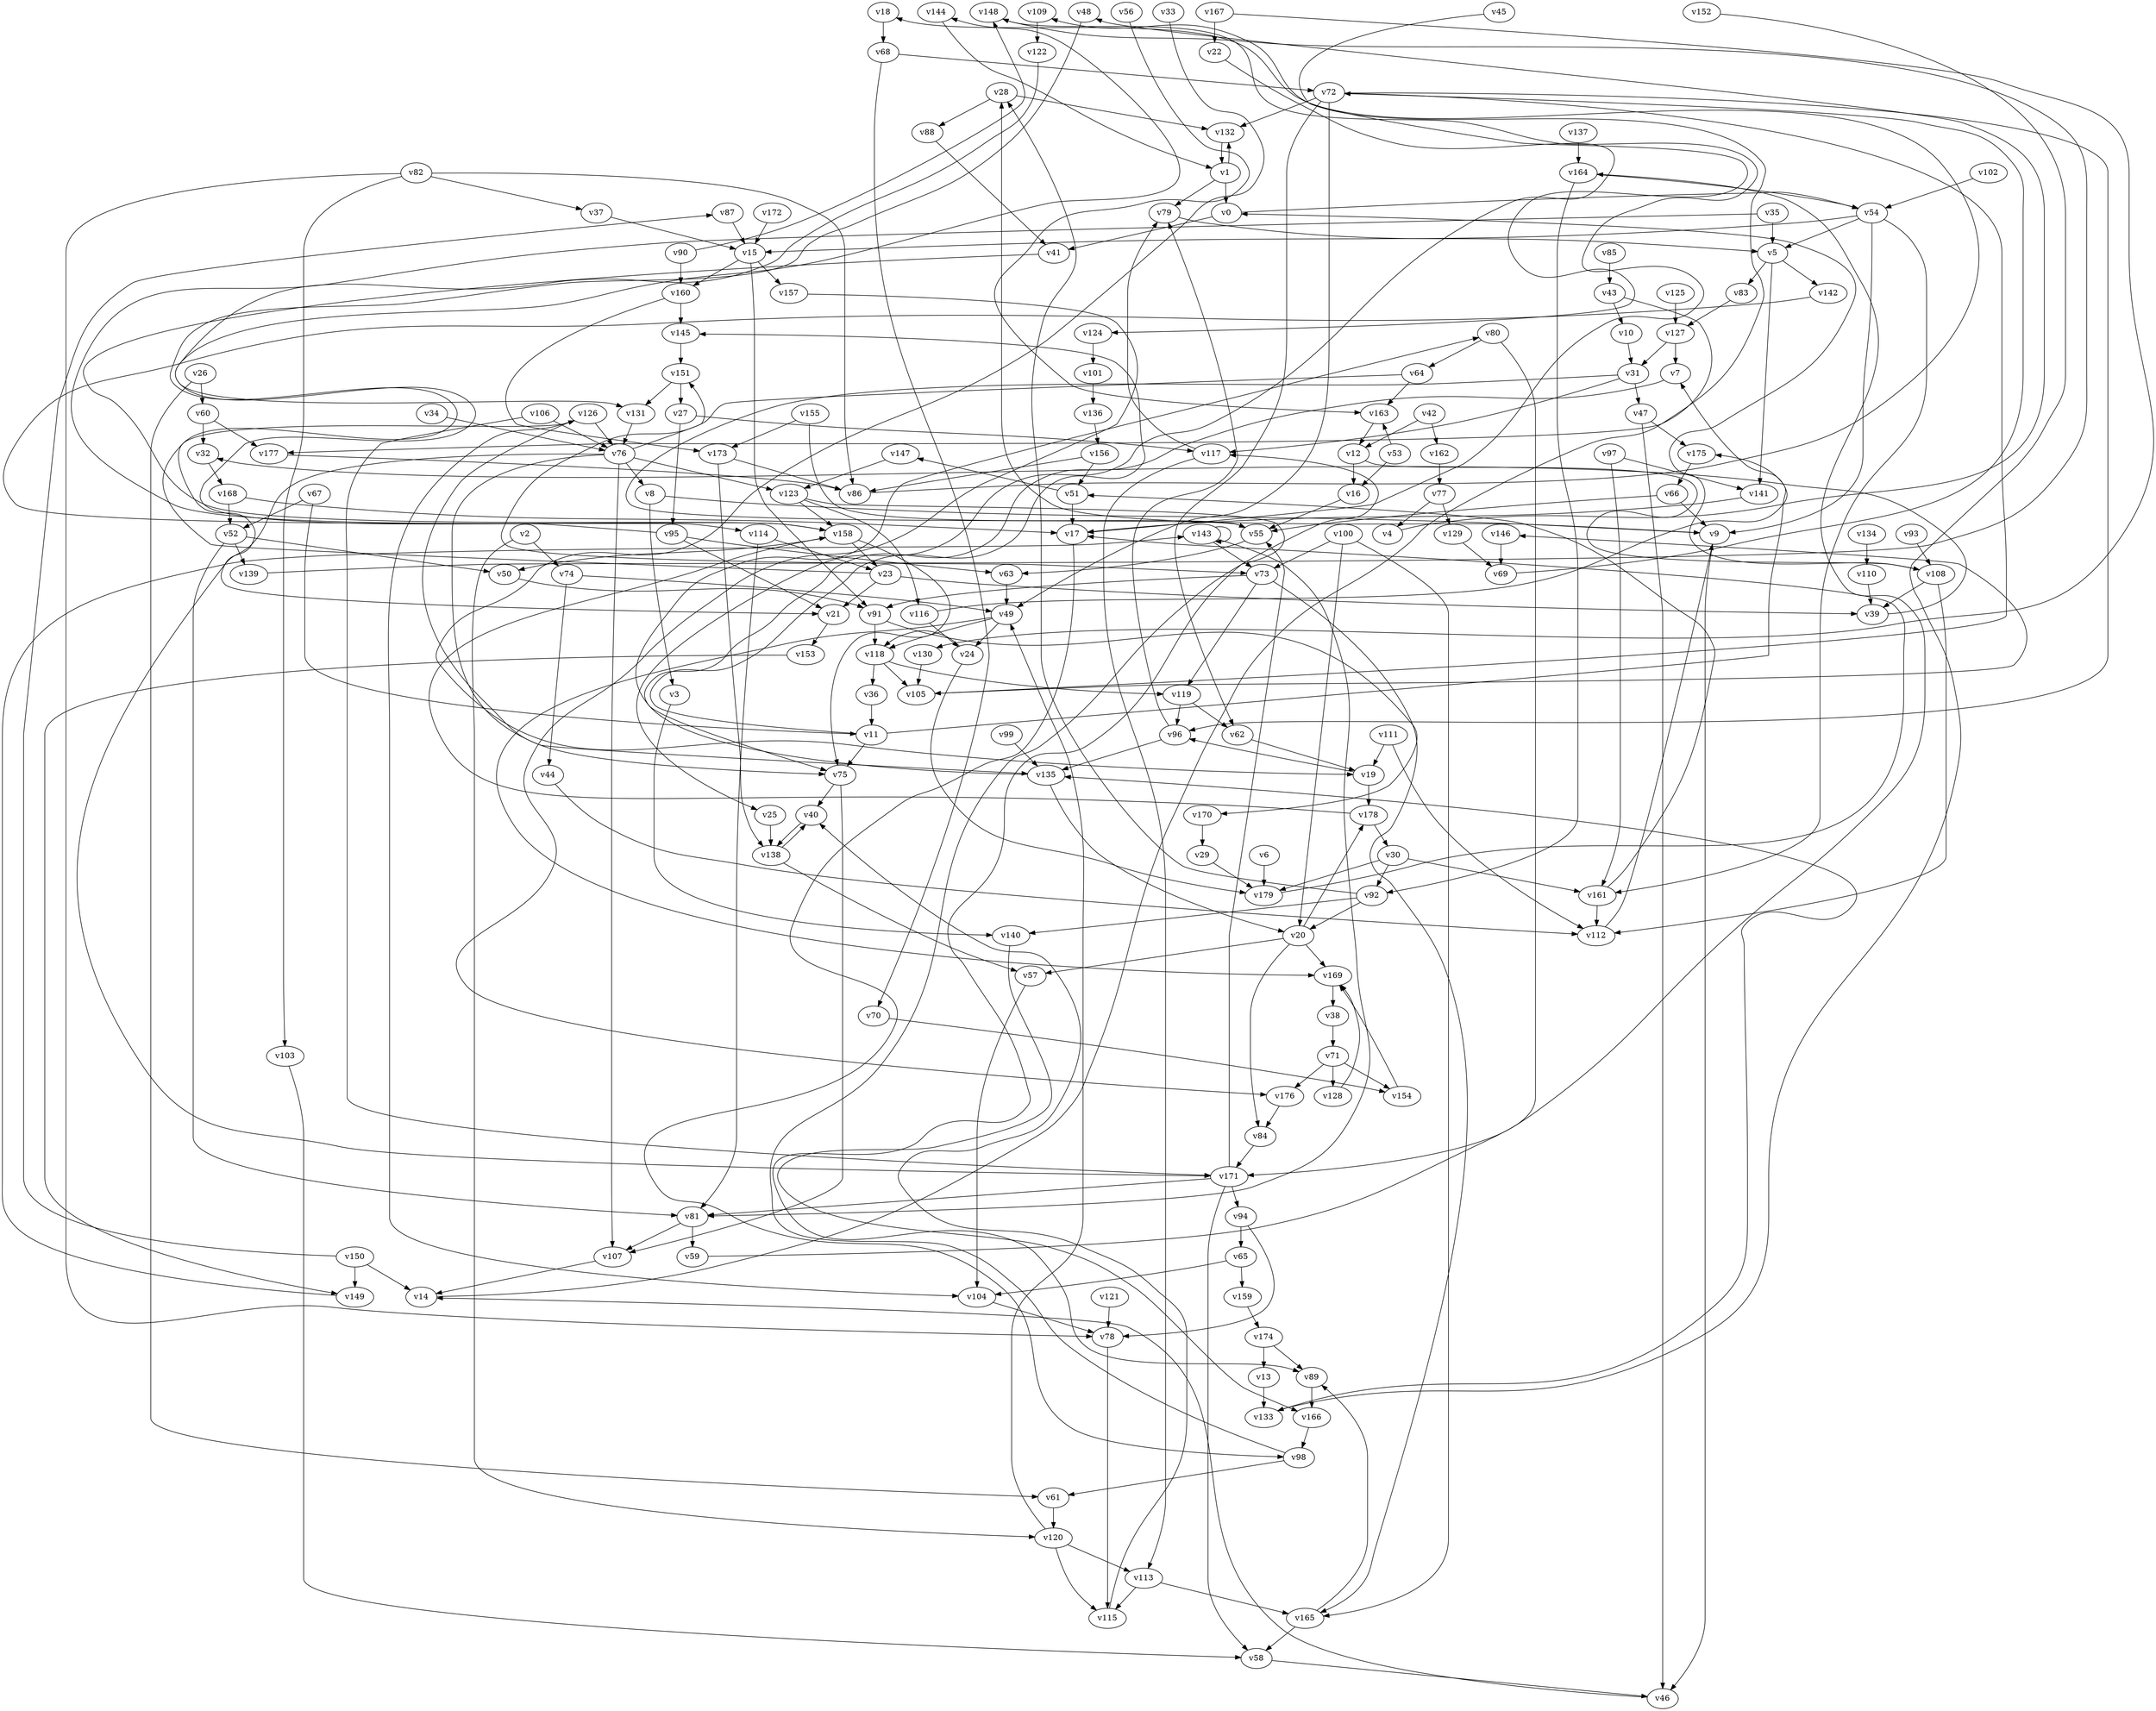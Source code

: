 // Benchmark game 259 - 180 vertices
// time_bound: 18
// targets: v34
digraph G {
    v0 [name="v0", player=1];
    v1 [name="v1", player=0];
    v2 [name="v2", player=1];
    v3 [name="v3", player=1];
    v4 [name="v4", player=1];
    v5 [name="v5", player=0];
    v6 [name="v6", player=1];
    v7 [name="v7", player=0];
    v8 [name="v8", player=0];
    v9 [name="v9", player=1];
    v10 [name="v10", player=0];
    v11 [name="v11", player=0];
    v12 [name="v12", player=0];
    v13 [name="v13", player=1];
    v14 [name="v14", player=1];
    v15 [name="v15", player=0];
    v16 [name="v16", player=1];
    v17 [name="v17", player=0];
    v18 [name="v18", player=1];
    v19 [name="v19", player=0];
    v20 [name="v20", player=1];
    v21 [name="v21", player=1];
    v22 [name="v22", player=1];
    v23 [name="v23", player=0];
    v24 [name="v24", player=0];
    v25 [name="v25", player=0];
    v26 [name="v26", player=1];
    v27 [name="v27", player=0];
    v28 [name="v28", player=1];
    v29 [name="v29", player=0];
    v30 [name="v30", player=1];
    v31 [name="v31", player=1];
    v32 [name="v32", player=0];
    v33 [name="v33", player=0];
    v34 [name="v34", player=1, target=1];
    v35 [name="v35", player=1];
    v36 [name="v36", player=0];
    v37 [name="v37", player=1];
    v38 [name="v38", player=1];
    v39 [name="v39", player=1];
    v40 [name="v40", player=0];
    v41 [name="v41", player=1];
    v42 [name="v42", player=1];
    v43 [name="v43", player=0];
    v44 [name="v44", player=0];
    v45 [name="v45", player=1];
    v46 [name="v46", player=1];
    v47 [name="v47", player=0];
    v48 [name="v48", player=1];
    v49 [name="v49", player=1];
    v50 [name="v50", player=0];
    v51 [name="v51", player=0];
    v52 [name="v52", player=1];
    v53 [name="v53", player=0];
    v54 [name="v54", player=0];
    v55 [name="v55", player=0];
    v56 [name="v56", player=0];
    v57 [name="v57", player=0];
    v58 [name="v58", player=0];
    v59 [name="v59", player=1];
    v60 [name="v60", player=0];
    v61 [name="v61", player=0];
    v62 [name="v62", player=1];
    v63 [name="v63", player=1];
    v64 [name="v64", player=1];
    v65 [name="v65", player=0];
    v66 [name="v66", player=1];
    v67 [name="v67", player=1];
    v68 [name="v68", player=1];
    v69 [name="v69", player=1];
    v70 [name="v70", player=1];
    v71 [name="v71", player=1];
    v72 [name="v72", player=1];
    v73 [name="v73", player=0];
    v74 [name="v74", player=0];
    v75 [name="v75", player=1];
    v76 [name="v76", player=1];
    v77 [name="v77", player=1];
    v78 [name="v78", player=1];
    v79 [name="v79", player=0];
    v80 [name="v80", player=1];
    v81 [name="v81", player=1];
    v82 [name="v82", player=0];
    v83 [name="v83", player=0];
    v84 [name="v84", player=0];
    v85 [name="v85", player=0];
    v86 [name="v86", player=1];
    v87 [name="v87", player=1];
    v88 [name="v88", player=0];
    v89 [name="v89", player=1];
    v90 [name="v90", player=1];
    v91 [name="v91", player=0];
    v92 [name="v92", player=1];
    v93 [name="v93", player=0];
    v94 [name="v94", player=0];
    v95 [name="v95", player=0];
    v96 [name="v96", player=0];
    v97 [name="v97", player=1];
    v98 [name="v98", player=0];
    v99 [name="v99", player=0];
    v100 [name="v100", player=0];
    v101 [name="v101", player=1];
    v102 [name="v102", player=0];
    v103 [name="v103", player=0];
    v104 [name="v104", player=1];
    v105 [name="v105", player=1];
    v106 [name="v106", player=0];
    v107 [name="v107", player=1];
    v108 [name="v108", player=1];
    v109 [name="v109", player=0];
    v110 [name="v110", player=0];
    v111 [name="v111", player=0];
    v112 [name="v112", player=1];
    v113 [name="v113", player=0];
    v114 [name="v114", player=1];
    v115 [name="v115", player=0];
    v116 [name="v116", player=0];
    v117 [name="v117", player=0];
    v118 [name="v118", player=1];
    v119 [name="v119", player=0];
    v120 [name="v120", player=1];
    v121 [name="v121", player=1];
    v122 [name="v122", player=0];
    v123 [name="v123", player=1];
    v124 [name="v124", player=0];
    v125 [name="v125", player=1];
    v126 [name="v126", player=0];
    v127 [name="v127", player=0];
    v128 [name="v128", player=0];
    v129 [name="v129", player=0];
    v130 [name="v130", player=0];
    v131 [name="v131", player=0];
    v132 [name="v132", player=0];
    v133 [name="v133", player=0];
    v134 [name="v134", player=1];
    v135 [name="v135", player=1];
    v136 [name="v136", player=0];
    v137 [name="v137", player=0];
    v138 [name="v138", player=1];
    v139 [name="v139", player=0];
    v140 [name="v140", player=1];
    v141 [name="v141", player=0];
    v142 [name="v142", player=1];
    v143 [name="v143", player=0];
    v144 [name="v144", player=1];
    v145 [name="v145", player=1];
    v146 [name="v146", player=1];
    v147 [name="v147", player=1];
    v148 [name="v148", player=1];
    v149 [name="v149", player=1];
    v150 [name="v150", player=1];
    v151 [name="v151", player=0];
    v152 [name="v152", player=0];
    v153 [name="v153", player=1];
    v154 [name="v154", player=1];
    v155 [name="v155", player=1];
    v156 [name="v156", player=1];
    v157 [name="v157", player=0];
    v158 [name="v158", player=0];
    v159 [name="v159", player=1];
    v160 [name="v160", player=1];
    v161 [name="v161", player=0];
    v162 [name="v162", player=0];
    v163 [name="v163", player=1];
    v164 [name="v164", player=0];
    v165 [name="v165", player=0];
    v166 [name="v166", player=0];
    v167 [name="v167", player=0];
    v168 [name="v168", player=1];
    v169 [name="v169", player=0];
    v170 [name="v170", player=1];
    v171 [name="v171", player=1];
    v172 [name="v172", player=0];
    v173 [name="v173", player=0];
    v174 [name="v174", player=0];
    v175 [name="v175", player=0];
    v176 [name="v176", player=1];
    v177 [name="v177", player=1];
    v178 [name="v178", player=1];
    v179 [name="v179", player=1];

    v0 -> v54 [constraint="t mod 3 == 0"];
    v1 -> v0;
    v2 -> v74;
    v3 -> v140;
    v4 -> v48 [constraint="t < 7"];
    v5 -> v83;
    v6 -> v179;
    v7 -> v75 [constraint="t < 13"];
    v8 -> v9 [constraint="t < 6"];
    v9 -> v28;
    v10 -> v31;
    v11 -> v145 [constraint="t mod 3 == 2"];
    v12 -> v108 [constraint="t >= 4"];
    v13 -> v133;
    v14 -> v109 [constraint="t mod 4 == 0"];
    v15 -> v91;
    v16 -> v55;
    v17 -> v98 [constraint="t < 9"];
    v18 -> v68;
    v19 -> v96 [constraint="t mod 4 == 0"];
    v20 -> v84;
    v21 -> v153;
    v22 -> v25 [constraint="t mod 5 == 1"];
    v23 -> v126 [constraint="t mod 2 == 1"];
    v24 -> v118 [constraint="t < 15"];
    v25 -> v138;
    v26 -> v61;
    v27 -> v95;
    v28 -> v88;
    v29 -> v179;
    v30 -> v179;
    v31 -> v55 [constraint="t >= 3"];
    v32 -> v168;
    v33 -> v19 [constraint="t >= 2"];
    v34 -> v76;
    v35 -> v158 [constraint="t mod 3 == 0"];
    v36 -> v11;
    v37 -> v15;
    v38 -> v71;
    v39 -> v32 [constraint="t >= 2"];
    v40 -> v138;
    v41 -> v158 [constraint="t mod 3 == 2"];
    v42 -> v12;
    v43 -> v177 [constraint="t < 10"];
    v44 -> v112;
    v45 -> v124 [constraint="t < 8"];
    v46 -> v14 [constraint="t mod 2 == 1"];
    v47 -> v175;
    v48 -> v21 [constraint="t < 7"];
    v49 -> v169 [constraint="t >= 3"];
    v50 -> v91;
    v51 -> v147 [constraint="t >= 5"];
    v52 -> v139;
    v53 -> v163 [constraint="t mod 3 == 1"];
    v54 -> v9;
    v55 -> v63;
    v56 -> v163 [constraint="t mod 4 == 3"];
    v57 -> v104;
    v58 -> v46;
    v59 -> v164 [constraint="t >= 4"];
    v60 -> v177;
    v61 -> v120;
    v62 -> v19;
    v63 -> v49;
    v64 -> v73 [constraint="t < 14"];
    v65 -> v159;
    v66 -> v9;
    v67 -> v52;
    v68 -> v72;
    v69 -> v72 [constraint="t < 12"];
    v70 -> v154;
    v71 -> v176;
    v72 -> v132;
    v73 -> v165 [constraint="t < 10"];
    v74 -> v49;
    v75 -> v40;
    v76 -> v171 [constraint="t < 5"];
    v77 -> v129;
    v78 -> v115;
    v79 -> v5;
    v80 -> v171;
    v81 -> v59;
    v82 -> v37;
    v83 -> v127;
    v84 -> v171;
    v85 -> v43;
    v86 -> v18 [constraint="t mod 3 == 0"];
    v87 -> v15;
    v88 -> v41;
    v89 -> v166;
    v90 -> v148 [constraint="t mod 5 == 2"];
    v91 -> v170 [constraint="t mod 3 == 1"];
    v92 -> v28;
    v93 -> v108;
    v94 -> v78;
    v95 -> v144 [constraint="t >= 3"];
    v96 -> v135;
    v97 -> v161;
    v98 -> v117 [constraint="t < 8"];
    v99 -> v135;
    v100 -> v73;
    v101 -> v136;
    v102 -> v54;
    v103 -> v58;
    v104 -> v78;
    v105 -> v146 [constraint="t >= 4"];
    v106 -> v171;
    v107 -> v14;
    v108 -> v0 [constraint="t mod 5 == 3"];
    v109 -> v122;
    v110 -> v39;
    v111 -> v19;
    v112 -> v9 [constraint="t mod 4 == 1"];
    v113 -> v115;
    v114 -> v23;
    v115 -> v40 [constraint="t < 8"];
    v116 -> v7 [constraint="t mod 5 == 2"];
    v117 -> v79;
    v118 -> v119;
    v119 -> v96;
    v120 -> v49;
    v121 -> v78;
    v122 -> v131 [constraint="t >= 5"];
    v123 -> v89 [constraint="t >= 4"];
    v124 -> v101;
    v125 -> v127;
    v126 -> v135;
    v127 -> v31;
    v128 -> v169 [constraint="t < 7"];
    v129 -> v69;
    v130 -> v105;
    v131 -> v76;
    v132 -> v1;
    v133 -> v135 [constraint="t < 10"];
    v134 -> v110;
    v135 -> v80 [constraint="t mod 2 == 0"];
    v136 -> v156;
    v137 -> v164;
    v138 -> v57;
    v139 -> v148 [constraint="t < 14"];
    v140 -> v166 [constraint="t >= 4"];
    v141 -> v17;
    v142 -> v114 [constraint="t < 9"];
    v143 -> v81 [constraint="t >= 1"];
    v144 -> v1 [constraint="t < 9"];
    v145 -> v151;
    v146 -> v69;
    v147 -> v123;
    v148 -> v17 [constraint="t >= 4"];
    v149 -> v143 [constraint="t >= 5"];
    v150 -> v87 [constraint="t < 14"];
    v151 -> v131;
    v152 -> v133 [constraint="t >= 1"];
    v153 -> v149 [constraint="t < 10"];
    v154 -> v169;
    v155 -> v173;
    v156 -> v51;
    v157 -> v176 [constraint="t >= 2"];
    v158 -> v23;
    v159 -> v174;
    v160 -> v145;
    v161 -> v51 [constraint="t >= 2"];
    v162 -> v77;
    v163 -> v12;
    v164 -> v54;
    v165 -> v89;
    v166 -> v98;
    v167 -> v130 [constraint="t mod 2 == 0"];
    v168 -> v17;
    v169 -> v38;
    v170 -> v29;
    v171 -> v58;
    v172 -> v15;
    v173 -> v86;
    v174 -> v13;
    v175 -> v66;
    v176 -> v84;
    v177 -> v86 [constraint="t mod 2 == 1"];
    v178 -> v158 [constraint="t mod 3 == 2"];
    v179 -> v17 [constraint="t < 5"];
    v65 -> v104;
    v116 -> v24;
    v164 -> v92;
    v73 -> v119;
    v23 -> v21;
    v52 -> v81;
    v143 -> v143;
    v73 -> v91;
    v174 -> v89;
    v30 -> v92;
    v26 -> v60;
    v20 -> v178;
    v11 -> v75;
    v64 -> v163;
    v156 -> v86;
    v67 -> v11;
    v72 -> v96;
    v120 -> v113;
    v143 -> v73;
    v114 -> v81;
    v19 -> v178;
    v171 -> v81;
    v28 -> v132;
    v23 -> v39;
    v155 -> v55;
    v75 -> v107;
    v171 -> v94;
    v158 -> v75;
    v72 -> v105;
    v151 -> v27;
    v135 -> v20;
    v76 -> v8;
    v53 -> v16;
    v27 -> v117;
    v5 -> v142;
    v76 -> v123;
    v150 -> v14;
    v54 -> v5;
    v123 -> v158;
    v24 -> v179;
    v117 -> v113;
    v54 -> v15;
    v92 -> v20;
    v20 -> v57;
    v173 -> v138;
    v76 -> v75;
    v20 -> v169;
    v80 -> v64;
    v106 -> v76;
    v127 -> v7;
    v98 -> v61;
    v60 -> v32;
    v94 -> v65;
    v76 -> v107;
    v72 -> v62;
    v15 -> v160;
    v76 -> v151;
    v9 -> v46;
    v92 -> v140;
    v49 -> v24;
    v95 -> v63;
    v2 -> v120;
    v108 -> v112;
    v35 -> v5;
    v1 -> v79;
    v167 -> v22;
    v108 -> v39;
    v171 -> v55;
    v1 -> v132;
    v51 -> v17;
    v126 -> v104;
    v158 -> v50;
    v0 -> v41;
    v47 -> v46;
    v111 -> v112;
    v90 -> v160;
    v118 -> v36;
    v150 -> v149;
    v31 -> v47;
    v8 -> v3;
    v49 -> v118;
    v71 -> v154;
    v74 -> v44;
    v52 -> v50;
    v12 -> v16;
    v91 -> v118;
    v54 -> v161;
    v11 -> v175;
    v161 -> v112;
    v15 -> v157;
    v160 -> v173;
    v82 -> v78;
    v113 -> v165;
    v81 -> v107;
    v68 -> v70;
    v118 -> v105;
    v72 -> v49;
    v100 -> v165;
    v120 -> v115;
    v95 -> v21;
    v77 -> v4;
    v30 -> v161;
    v82 -> v86;
    v43 -> v10;
    v82 -> v103;
    v168 -> v52;
    v100 -> v20;
    v66 -> v55;
    v119 -> v62;
    v96 -> v79;
    v138 -> v40;
    v5 -> v141;
    v178 -> v30;
    v123 -> v116;
    v165 -> v58;
    v126 -> v76;
    v97 -> v141;
    v42 -> v162;
    v71 -> v128;
    v31 -> v117;
}
